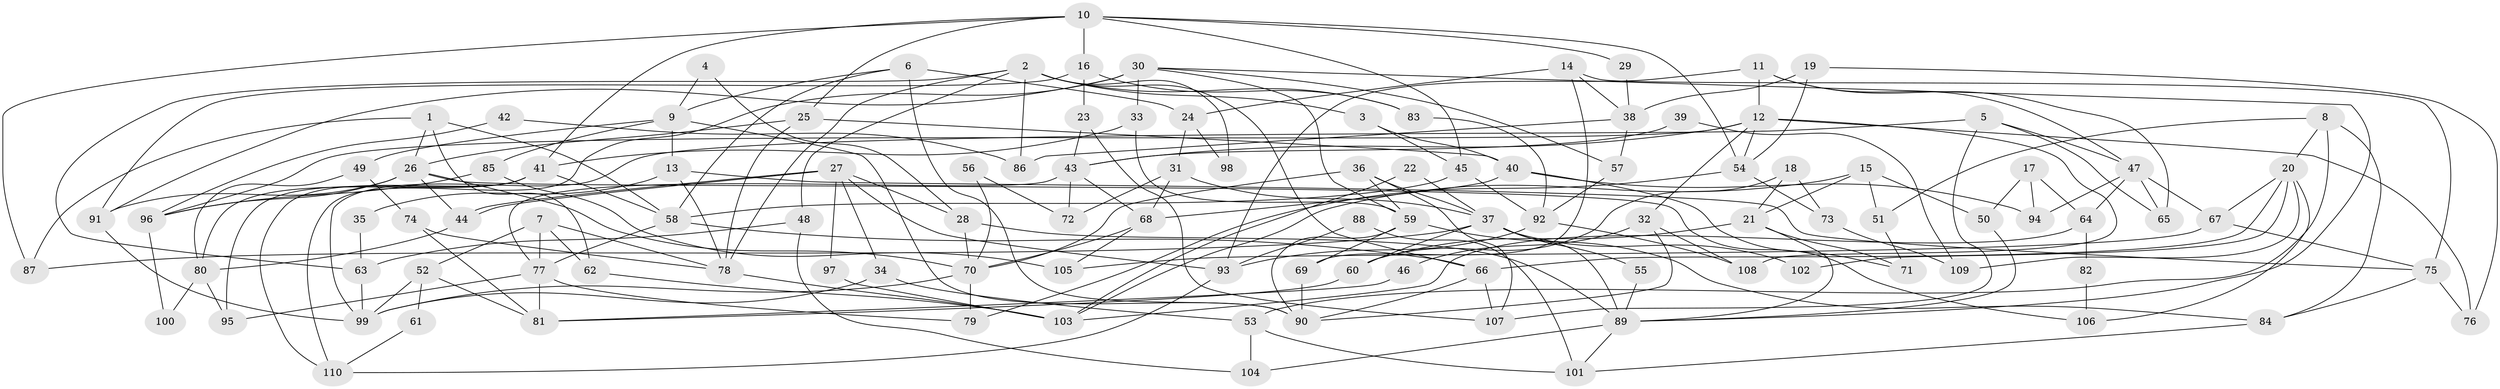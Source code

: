 // coarse degree distribution, {7: 0.09090909090909091, 2: 0.18181818181818182, 3: 0.23376623376623376, 5: 0.18181818181818182, 4: 0.19480519480519481, 6: 0.05194805194805195, 8: 0.03896103896103896, 11: 0.012987012987012988, 12: 0.012987012987012988}
// Generated by graph-tools (version 1.1) at 2025/55/03/04/25 21:55:00]
// undirected, 110 vertices, 220 edges
graph export_dot {
graph [start="1"]
  node [color=gray90,style=filled];
  1;
  2;
  3;
  4;
  5;
  6;
  7;
  8;
  9;
  10;
  11;
  12;
  13;
  14;
  15;
  16;
  17;
  18;
  19;
  20;
  21;
  22;
  23;
  24;
  25;
  26;
  27;
  28;
  29;
  30;
  31;
  32;
  33;
  34;
  35;
  36;
  37;
  38;
  39;
  40;
  41;
  42;
  43;
  44;
  45;
  46;
  47;
  48;
  49;
  50;
  51;
  52;
  53;
  54;
  55;
  56;
  57;
  58;
  59;
  60;
  61;
  62;
  63;
  64;
  65;
  66;
  67;
  68;
  69;
  70;
  71;
  72;
  73;
  74;
  75;
  76;
  77;
  78;
  79;
  80;
  81;
  82;
  83;
  84;
  85;
  86;
  87;
  88;
  89;
  90;
  91;
  92;
  93;
  94;
  95;
  96;
  97;
  98;
  99;
  100;
  101;
  102;
  103;
  104;
  105;
  106;
  107;
  108;
  109;
  110;
  1 -- 58;
  1 -- 87;
  1 -- 26;
  1 -- 62;
  2 -- 66;
  2 -- 48;
  2 -- 3;
  2 -- 63;
  2 -- 78;
  2 -- 83;
  2 -- 86;
  2 -- 98;
  3 -- 45;
  3 -- 40;
  4 -- 9;
  4 -- 28;
  5 -- 99;
  5 -- 65;
  5 -- 47;
  5 -- 107;
  6 -- 90;
  6 -- 58;
  6 -- 9;
  6 -- 24;
  7 -- 77;
  7 -- 78;
  7 -- 52;
  7 -- 62;
  8 -- 20;
  8 -- 84;
  8 -- 51;
  8 -- 53;
  9 -- 90;
  9 -- 13;
  9 -- 49;
  9 -- 85;
  10 -- 16;
  10 -- 25;
  10 -- 29;
  10 -- 41;
  10 -- 45;
  10 -- 54;
  10 -- 87;
  11 -- 12;
  11 -- 47;
  11 -- 65;
  11 -- 93;
  12 -- 54;
  12 -- 43;
  12 -- 32;
  12 -- 76;
  12 -- 96;
  12 -- 108;
  13 -- 78;
  13 -- 35;
  13 -- 75;
  14 -- 24;
  14 -- 75;
  14 -- 38;
  14 -- 69;
  15 -- 50;
  15 -- 103;
  15 -- 21;
  15 -- 51;
  16 -- 23;
  16 -- 91;
  16 -- 83;
  17 -- 64;
  17 -- 94;
  17 -- 50;
  18 -- 60;
  18 -- 21;
  18 -- 73;
  19 -- 54;
  19 -- 38;
  19 -- 76;
  20 -- 67;
  20 -- 66;
  20 -- 102;
  20 -- 106;
  20 -- 109;
  21 -- 71;
  21 -- 60;
  21 -- 89;
  22 -- 103;
  22 -- 37;
  23 -- 43;
  23 -- 107;
  24 -- 31;
  24 -- 98;
  25 -- 78;
  25 -- 26;
  25 -- 40;
  26 -- 70;
  26 -- 44;
  26 -- 91;
  26 -- 96;
  26 -- 106;
  27 -- 34;
  27 -- 44;
  27 -- 44;
  27 -- 28;
  27 -- 93;
  27 -- 97;
  28 -- 70;
  28 -- 89;
  29 -- 38;
  30 -- 110;
  30 -- 89;
  30 -- 33;
  30 -- 57;
  30 -- 59;
  30 -- 91;
  31 -- 37;
  31 -- 68;
  31 -- 72;
  32 -- 108;
  32 -- 46;
  32 -- 90;
  33 -- 59;
  33 -- 41;
  34 -- 53;
  34 -- 99;
  35 -- 63;
  36 -- 59;
  36 -- 107;
  36 -- 37;
  36 -- 70;
  37 -- 89;
  37 -- 55;
  37 -- 60;
  37 -- 87;
  37 -- 102;
  38 -- 57;
  38 -- 86;
  39 -- 43;
  39 -- 109;
  40 -- 68;
  40 -- 71;
  40 -- 94;
  41 -- 58;
  41 -- 80;
  41 -- 95;
  41 -- 110;
  42 -- 96;
  42 -- 86;
  43 -- 68;
  43 -- 77;
  43 -- 72;
  44 -- 80;
  45 -- 92;
  45 -- 58;
  46 -- 81;
  47 -- 67;
  47 -- 64;
  47 -- 65;
  47 -- 94;
  48 -- 63;
  48 -- 104;
  49 -- 80;
  49 -- 74;
  50 -- 89;
  51 -- 71;
  52 -- 81;
  52 -- 61;
  52 -- 99;
  53 -- 101;
  53 -- 104;
  54 -- 79;
  54 -- 73;
  55 -- 89;
  56 -- 70;
  56 -- 72;
  57 -- 92;
  58 -- 66;
  58 -- 77;
  59 -- 90;
  59 -- 69;
  59 -- 84;
  60 -- 81;
  61 -- 110;
  62 -- 103;
  63 -- 99;
  64 -- 103;
  64 -- 82;
  66 -- 90;
  66 -- 107;
  67 -- 105;
  67 -- 75;
  68 -- 70;
  68 -- 105;
  69 -- 90;
  70 -- 99;
  70 -- 79;
  73 -- 109;
  74 -- 81;
  74 -- 78;
  75 -- 76;
  75 -- 84;
  77 -- 95;
  77 -- 79;
  77 -- 81;
  78 -- 103;
  80 -- 95;
  80 -- 100;
  82 -- 106;
  83 -- 92;
  84 -- 101;
  85 -- 96;
  85 -- 105;
  88 -- 101;
  88 -- 93;
  89 -- 101;
  89 -- 104;
  91 -- 99;
  92 -- 93;
  92 -- 108;
  93 -- 110;
  96 -- 100;
  97 -- 103;
}
